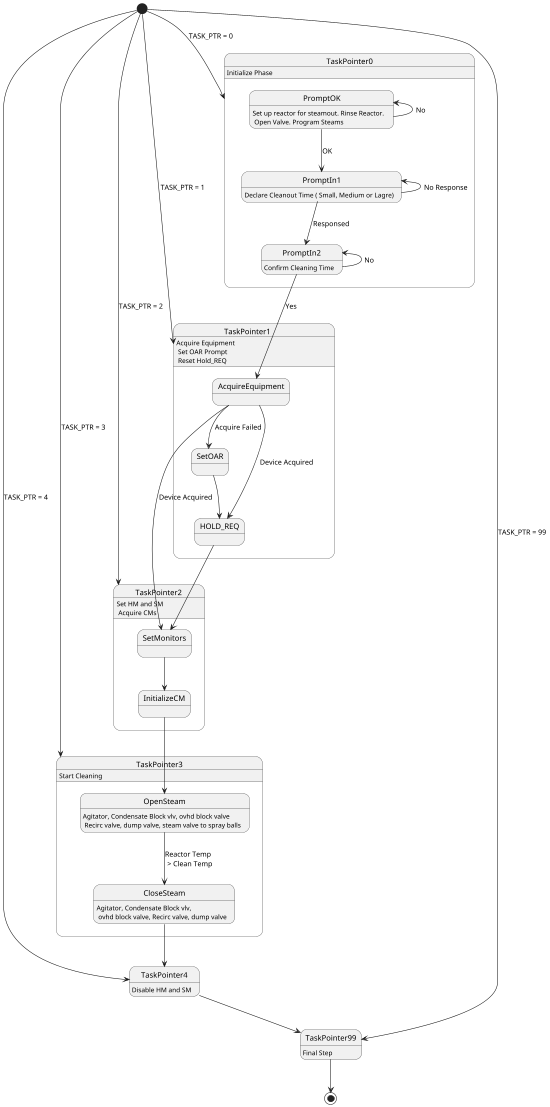 @startuml
scale 550 width

[*] --> TaskPointer0: TASK_PTR = 0
[*] --> TaskPointer1: TASK_PTR = 1
[*] --> TaskPointer2: TASK_PTR = 2
[*] --> TaskPointer3: TASK_PTR = 3
[*] --> TaskPointer4: TASK_PTR = 4
[*] --> TaskPointer99: TASK_PTR = 99


TaskPointer0: Initialize Phase
state TaskPointer0{

PromptOK: Set up reactor for steamout. Rinse Reactor. \n Open Valve. Program Steams
PromptOK -up-> PromptOK: No

PromptOK --> PromptIn1: OK
PromptIn1: Declare Cleanout Time ( Small, Medium or Lagre)
PromptIn1 -up-> PromptIn1: No Response

PromptIn1 --> PromptIn2: Responsed
PromptIn2: Confirm Cleaning Time
PromptIn2 -up-> PromptIn2: No

}


TaskPointer1:  Acquire Equipment \n Set OAR Prompt \n Reset Hold_REQ

state TaskPointer1 {

PromptIn2 --> AcquireEquipment: Yes
AcquireEquipment --> SetOAR: Acquire Failed
SetOAR --> HOLD_REQ
AcquireEquipment --> HOLD_REQ: Device Acquired

}



TaskPointer2: Set HM and SM \n Acquire CMs

state TaskPointer2 {

AcquireEquipment --> SetMonitors: Device Acquired
HOLD_REQ --> SetMonitors
SetMonitors --> InitializeCM


}


TaskPointer3: Start Cleaning

state TaskPointer3 {

InitializeCM --> OpenSteam
OpenSteam --> CloseSteam: Reactor Temp \n > Clean Temp
OpenSteam: Agitator, Condensate Block vlv, ovhd block valve \n Recirc valve, dump valve, steam valve to spray balls
CloseSteam: Agitator, Condensate Block vlv, \n ovhd block valve, Recirc valve, dump valve

}

CloseSteam --> TaskPointer4
TaskPointer4: Disable HM and SM

TaskPointer4 --> TaskPointer99
TaskPointer99: Final Step

TaskPointer99 --> [*]
@enduml